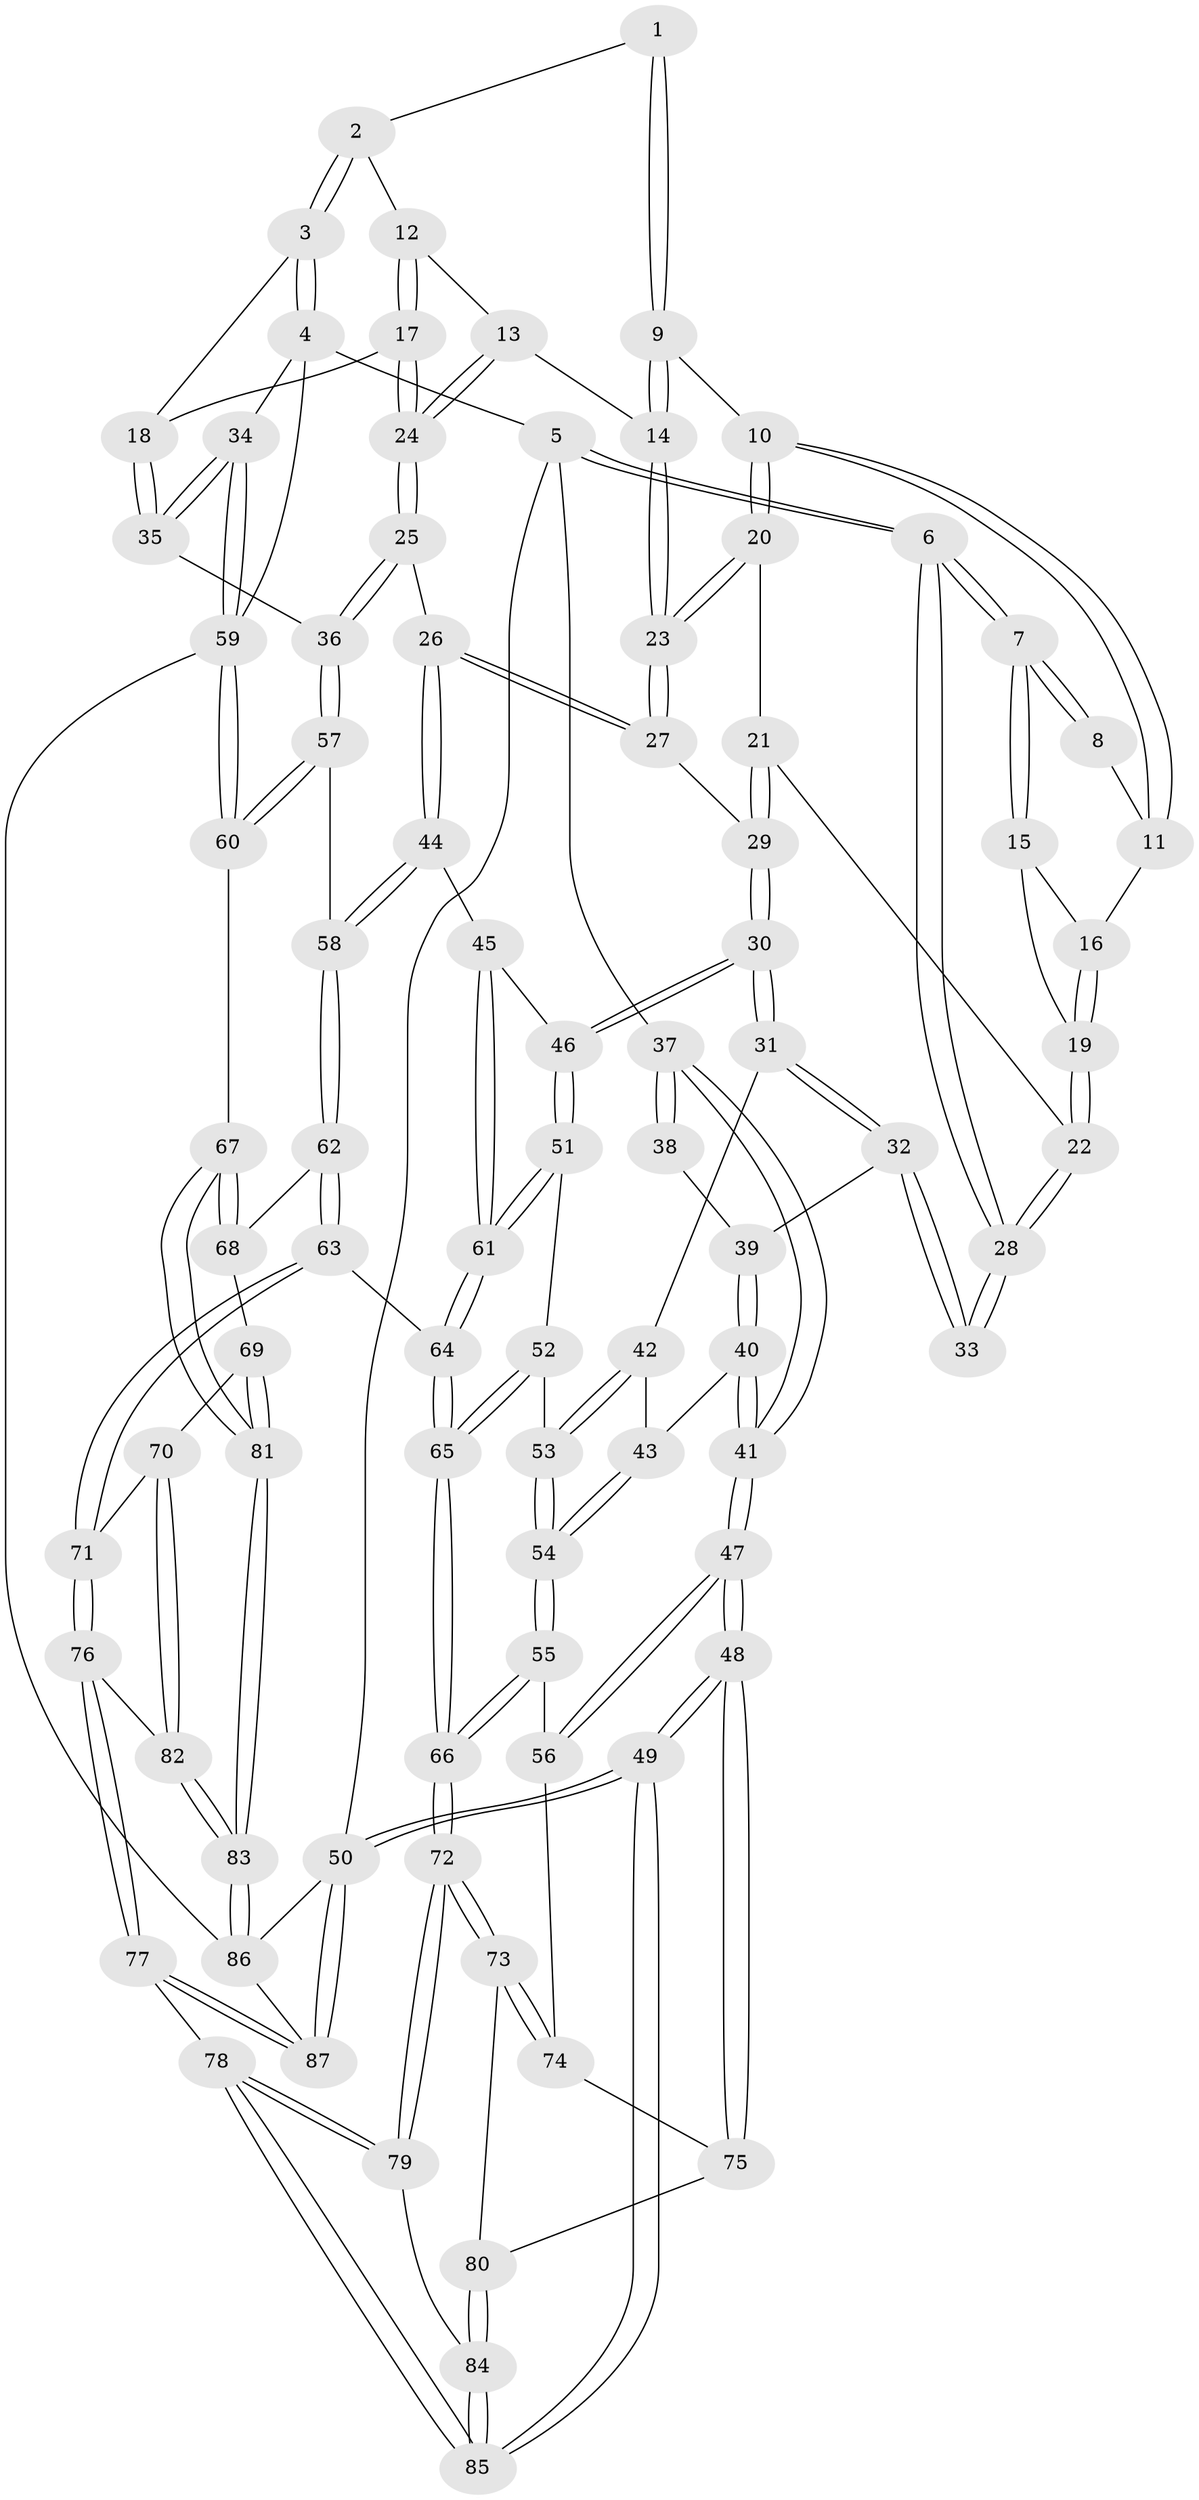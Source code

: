 // Generated by graph-tools (version 1.1) at 2025/38/03/09/25 02:38:39]
// undirected, 87 vertices, 214 edges
graph export_dot {
graph [start="1"]
  node [color=gray90,style=filled];
  1 [pos="+0.4547147542105817+0"];
  2 [pos="+0.6445426747687947+0"];
  3 [pos="+1+0"];
  4 [pos="+1+0"];
  5 [pos="+0+0"];
  6 [pos="+0+0"];
  7 [pos="+0+0"];
  8 [pos="+0.4160243921422265+0"];
  9 [pos="+0.5012111196566201+0.0713693409125002"];
  10 [pos="+0.39736308618901106+0.07133457177474735"];
  11 [pos="+0.3566422190956393+0"];
  12 [pos="+0.66537083136252+0"];
  13 [pos="+0.5676088646277916+0.09264572548216676"];
  14 [pos="+0.5120994840626686+0.09060104706141466"];
  15 [pos="+0.2137924500763445+0"];
  16 [pos="+0.3179804693931121+0.0326150578862675"];
  17 [pos="+0.7512219115053864+0.13607889626151176"];
  18 [pos="+0.8145154865205683+0.12771929996209982"];
  19 [pos="+0.27770918721530974+0.09366079369033796"];
  20 [pos="+0.385408758480112+0.13476404392071137"];
  21 [pos="+0.3701357490216442+0.142882097412354"];
  22 [pos="+0.2745112702111674+0.10484195989320759"];
  23 [pos="+0.4790258705222152+0.15799788696147132"];
  24 [pos="+0.6810262818897161+0.2106758985451867"];
  25 [pos="+0.660993166565608+0.26615707299929"];
  26 [pos="+0.597900526137145+0.3100270019185476"];
  27 [pos="+0.5002854513444335+0.2537890617294607"];
  28 [pos="+0.21689620034519053+0.14855018333689285"];
  29 [pos="+0.3482322028766247+0.2858231045918491"];
  30 [pos="+0.32757101548975875+0.3008936357093773"];
  31 [pos="+0.2954858346267382+0.29491325094795995"];
  32 [pos="+0.21417310477492485+0.18397568544080245"];
  33 [pos="+0.21544134936539133+0.1633143102117576"];
  34 [pos="+1+0.23028879890156165"];
  35 [pos="+0.9522539539622945+0.23876022930431082"];
  36 [pos="+0.8328024437021713+0.36348689569384807"];
  37 [pos="+0+0"];
  38 [pos="+0.07956408197521112+0.1574146960659364"];
  39 [pos="+0.1343725470899775+0.22621236820088167"];
  40 [pos="+0.12235763650307328+0.23934682640027624"];
  41 [pos="+0+0.3529298315763626"];
  42 [pos="+0.23729108368661614+0.3374018643247042"];
  43 [pos="+0.18182821983552738+0.3640851671152421"];
  44 [pos="+0.592671331366915+0.33672257711846054"];
  45 [pos="+0.5057184669296797+0.4064933169706546"];
  46 [pos="+0.3628158741928965+0.39272688503429715"];
  47 [pos="+0+0.4683484405022086"];
  48 [pos="+0+0.9200723681057817"];
  49 [pos="+0+1"];
  50 [pos="+0+1"];
  51 [pos="+0.3582491597497185+0.41271720235977793"];
  52 [pos="+0.30228339731748877+0.4928577952955095"];
  53 [pos="+0.2746655097418822+0.48313851041302713"];
  54 [pos="+0.08826424280585606+0.4621469538272611"];
  55 [pos="+0.0474985809260471+0.48154207091626333"];
  56 [pos="+0+0.48641441988861805"];
  57 [pos="+0.833626622632314+0.37077822488813655"];
  58 [pos="+0.669808752677823+0.5183721865282319"];
  59 [pos="+1+0.588290858768084"];
  60 [pos="+0.970186412853841+0.5945288637725015"];
  61 [pos="+0.47240691404026347+0.5440615906577295"];
  62 [pos="+0.6699434870343102+0.5258546562561728"];
  63 [pos="+0.5218470468720038+0.6089084518974753"];
  64 [pos="+0.47715693346916366+0.5980097243276086"];
  65 [pos="+0.3454627597202236+0.6521688000330763"];
  66 [pos="+0.3133336591295069+0.6930265919858926"];
  67 [pos="+0.9453440834744885+0.6073935487342202"];
  68 [pos="+0.7551981839590519+0.5938774662498988"];
  69 [pos="+0.7053078450125649+0.6934037582531897"];
  70 [pos="+0.704759893046652+0.6939232879894978"];
  71 [pos="+0.5417590399421102+0.6475458370160644"];
  72 [pos="+0.3097038513313733+0.7070909772944783"];
  73 [pos="+0.23684422887425832+0.7093475720071849"];
  74 [pos="+0.09340086818872005+0.6645891104786483"];
  75 [pos="+0.0922236397651542+0.7196284345240103"];
  76 [pos="+0.5839996131066105+0.8080844437009878"];
  77 [pos="+0.45718403919414524+0.9698082199971122"];
  78 [pos="+0.3597865050997319+0.8622881859198075"];
  79 [pos="+0.31184698972181246+0.7251681566716935"];
  80 [pos="+0.12030418351796182+0.7456800533916366"];
  81 [pos="+0.846290380648602+0.8078312719111073"];
  82 [pos="+0.652962141754925+0.7924779518978639"];
  83 [pos="+0.8280712261324582+0.8785304449933362"];
  84 [pos="+0.07490289027964205+0.8606794450162192"];
  85 [pos="+0+0.9778457114721196"];
  86 [pos="+0.9460996003990143+1"];
  87 [pos="+0.4818885387908001+1"];
  1 -- 2;
  1 -- 9;
  1 -- 9;
  2 -- 3;
  2 -- 3;
  2 -- 12;
  3 -- 4;
  3 -- 4;
  3 -- 18;
  4 -- 5;
  4 -- 34;
  4 -- 59;
  5 -- 6;
  5 -- 6;
  5 -- 37;
  5 -- 50;
  6 -- 7;
  6 -- 7;
  6 -- 28;
  6 -- 28;
  7 -- 8;
  7 -- 8;
  7 -- 15;
  7 -- 15;
  8 -- 11;
  9 -- 10;
  9 -- 14;
  9 -- 14;
  10 -- 11;
  10 -- 11;
  10 -- 20;
  10 -- 20;
  11 -- 16;
  12 -- 13;
  12 -- 17;
  12 -- 17;
  13 -- 14;
  13 -- 24;
  13 -- 24;
  14 -- 23;
  14 -- 23;
  15 -- 16;
  15 -- 19;
  16 -- 19;
  16 -- 19;
  17 -- 18;
  17 -- 24;
  17 -- 24;
  18 -- 35;
  18 -- 35;
  19 -- 22;
  19 -- 22;
  20 -- 21;
  20 -- 23;
  20 -- 23;
  21 -- 22;
  21 -- 29;
  21 -- 29;
  22 -- 28;
  22 -- 28;
  23 -- 27;
  23 -- 27;
  24 -- 25;
  24 -- 25;
  25 -- 26;
  25 -- 36;
  25 -- 36;
  26 -- 27;
  26 -- 27;
  26 -- 44;
  26 -- 44;
  27 -- 29;
  28 -- 33;
  28 -- 33;
  29 -- 30;
  29 -- 30;
  30 -- 31;
  30 -- 31;
  30 -- 46;
  30 -- 46;
  31 -- 32;
  31 -- 32;
  31 -- 42;
  32 -- 33;
  32 -- 33;
  32 -- 39;
  34 -- 35;
  34 -- 35;
  34 -- 59;
  34 -- 59;
  35 -- 36;
  36 -- 57;
  36 -- 57;
  37 -- 38;
  37 -- 38;
  37 -- 41;
  37 -- 41;
  38 -- 39;
  39 -- 40;
  39 -- 40;
  40 -- 41;
  40 -- 41;
  40 -- 43;
  41 -- 47;
  41 -- 47;
  42 -- 43;
  42 -- 53;
  42 -- 53;
  43 -- 54;
  43 -- 54;
  44 -- 45;
  44 -- 58;
  44 -- 58;
  45 -- 46;
  45 -- 61;
  45 -- 61;
  46 -- 51;
  46 -- 51;
  47 -- 48;
  47 -- 48;
  47 -- 56;
  47 -- 56;
  48 -- 49;
  48 -- 49;
  48 -- 75;
  48 -- 75;
  49 -- 50;
  49 -- 50;
  49 -- 85;
  49 -- 85;
  50 -- 87;
  50 -- 87;
  50 -- 86;
  51 -- 52;
  51 -- 61;
  51 -- 61;
  52 -- 53;
  52 -- 65;
  52 -- 65;
  53 -- 54;
  53 -- 54;
  54 -- 55;
  54 -- 55;
  55 -- 56;
  55 -- 66;
  55 -- 66;
  56 -- 74;
  57 -- 58;
  57 -- 60;
  57 -- 60;
  58 -- 62;
  58 -- 62;
  59 -- 60;
  59 -- 60;
  59 -- 86;
  60 -- 67;
  61 -- 64;
  61 -- 64;
  62 -- 63;
  62 -- 63;
  62 -- 68;
  63 -- 64;
  63 -- 71;
  63 -- 71;
  64 -- 65;
  64 -- 65;
  65 -- 66;
  65 -- 66;
  66 -- 72;
  66 -- 72;
  67 -- 68;
  67 -- 68;
  67 -- 81;
  67 -- 81;
  68 -- 69;
  69 -- 70;
  69 -- 81;
  69 -- 81;
  70 -- 71;
  70 -- 82;
  70 -- 82;
  71 -- 76;
  71 -- 76;
  72 -- 73;
  72 -- 73;
  72 -- 79;
  72 -- 79;
  73 -- 74;
  73 -- 74;
  73 -- 80;
  74 -- 75;
  75 -- 80;
  76 -- 77;
  76 -- 77;
  76 -- 82;
  77 -- 78;
  77 -- 87;
  77 -- 87;
  78 -- 79;
  78 -- 79;
  78 -- 85;
  78 -- 85;
  79 -- 84;
  80 -- 84;
  80 -- 84;
  81 -- 83;
  81 -- 83;
  82 -- 83;
  82 -- 83;
  83 -- 86;
  83 -- 86;
  84 -- 85;
  84 -- 85;
  86 -- 87;
}
